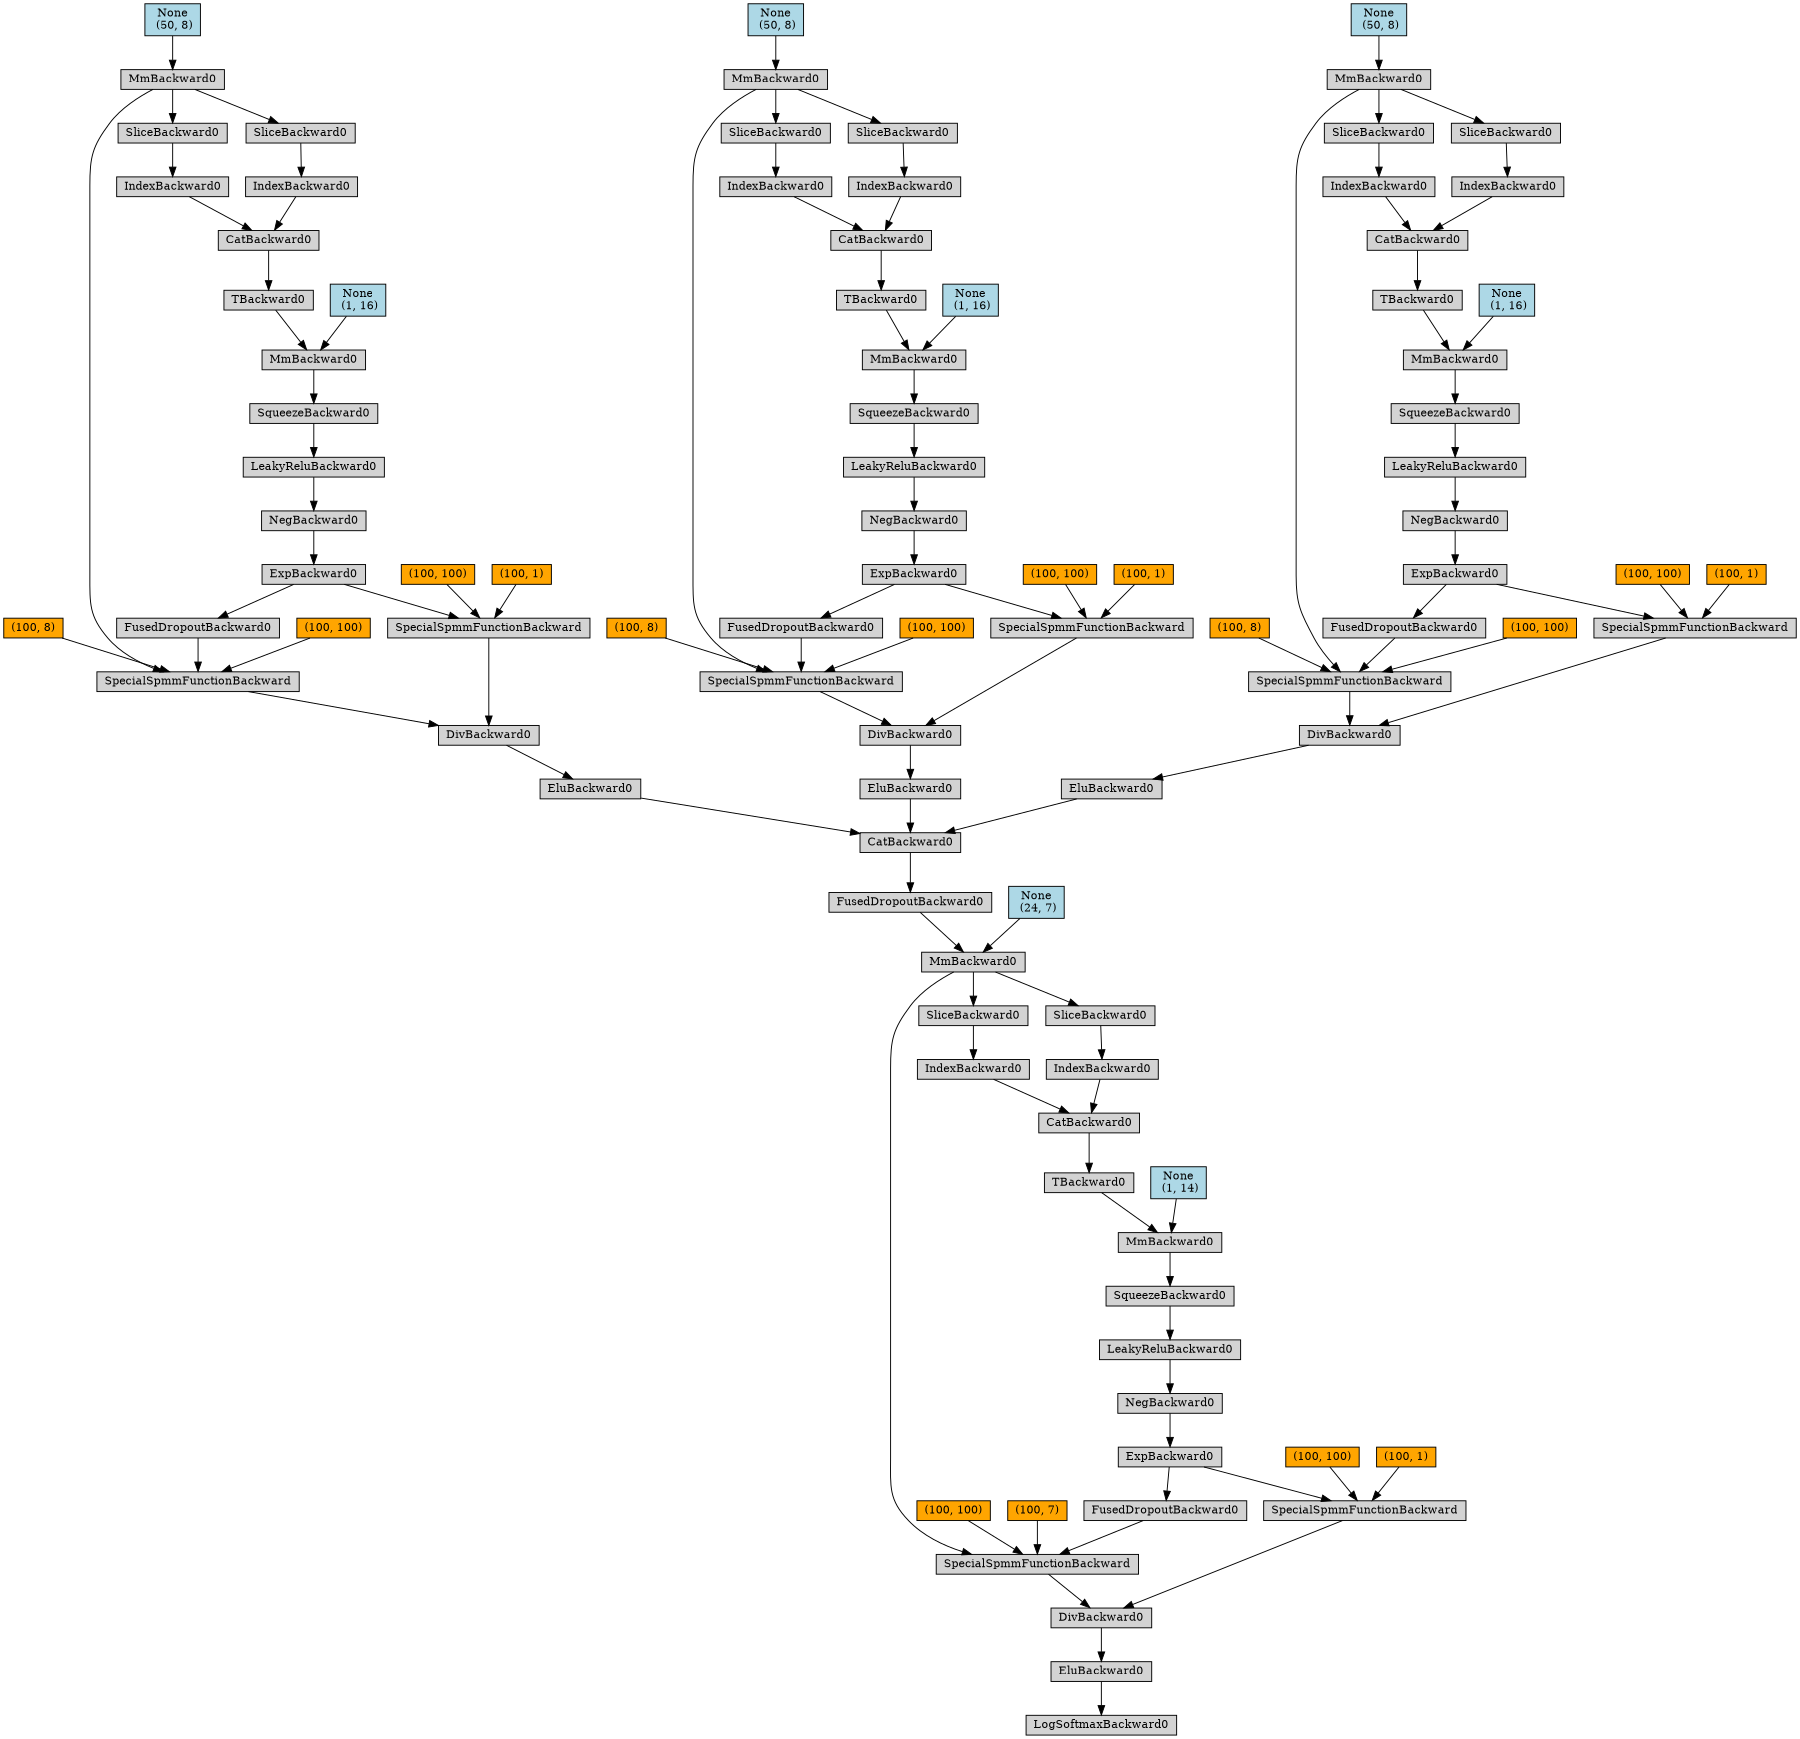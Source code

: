 digraph {
	graph [size="12,12"]
	node [align=left fontsize=12 height=0.2 ranksep=0.1 shape=box style=filled]
	139791397653456 [label=LogSoftmaxBackward0]
	139791394302416 -> 139791397653456
	139791394302416 [label=EluBackward0]
	139791394302544 -> 139791394302416
	139791394302544 [label=DivBackward0]
	139791394330816 -> 139791394302544
	139791394330816 [label=SpecialSpmmFunctionBackward]
	139791394302736 -> 139791394330816
	139791394302736 [label=FusedDropoutBackward0]
	139791394302992 -> 139791394302736
	139791394302992 [label=ExpBackward0]
	139791394303056 -> 139791394302992
	139791394303056 [label=NegBackward0]
	139791394303184 -> 139791394303056
	139791394303184 [label=LeakyReluBackward0]
	139791394303312 -> 139791394303184
	139791394303312 [label=SqueezeBackward0]
	139791394303440 -> 139791394303312
	139791394303440 [label=MmBackward0]
	139791394303568 -> 139791394303440
	139791394303568 [label="None
 (1, 14)" fillcolor=lightblue]
	139791394303632 -> 139791394303440
	139791394303632 [label=TBackward0]
	139791394303760 -> 139791394303632
	139791394303760 [label=CatBackward0]
	139791394303888 -> 139791394303760
	139791394303888 [label=IndexBackward0]
	139791394369680 -> 139791394303888
	139791394369680 [label=SliceBackward0]
	139791394302864 -> 139791394369680
	139791394302864 [label=MmBackward0]
	139791394369872 -> 139791394302864
	139791394369872 [label=FusedDropoutBackward0]
	139791394370064 -> 139791394369872
	139791394370064 [label=CatBackward0]
	139791394370192 -> 139791394370064
	139791394370192 [label=EluBackward0]
	139791394370448 -> 139791394370192
	139791394370448 [label=DivBackward0]
	139791394329376 -> 139791394370448
	139791394329376 [label=SpecialSpmmFunctionBackward]
	139791394370640 -> 139791394329376
	139791394370640 [label=FusedDropoutBackward0]
	139791394370832 -> 139791394370640
	139791394370832 [label=ExpBackward0]
	139791394370960 -> 139791394370832
	139791394370960 [label=NegBackward0]
	139791394371152 -> 139791394370960
	139791394371152 [label=LeakyReluBackward0]
	139791394371344 -> 139791394371152
	139791394371344 [label=SqueezeBackward0]
	139791394371536 -> 139791394371344
	139791394371536 [label=MmBackward0]
	139791394371728 -> 139791394371536
	139791394371728 [label="None
 (1, 16)" fillcolor=lightblue]
	139791394371792 -> 139791394371536
	139791394371792 [label=TBackward0]
	139791394371920 -> 139791394371792
	139791394371920 [label=CatBackward0]
	139791394372112 -> 139791394371920
	139791394372112 [label=IndexBackward0]
	139791394372304 -> 139791394372112
	139791394372304 [label=SliceBackward0]
	139791394370704 -> 139791394372304
	139791394370704 [label=MmBackward0]
	139791394372624 -> 139791394370704
	139791394372624 [label="None
 (50, 8)" fillcolor=lightblue]
	139791394372176 -> 139791394371920
	139791394372176 [label=IndexBackward0]
	139791394372368 -> 139791394372176
	139791394372368 [label=SliceBackward0]
	139791394370704 -> 139791394372368
	139791394370704 -> 139791394329376
	139791394346096 -> 139791394329376
	139791394346096 [label="(100, 100)" fillcolor=orange]
	139791394270672 -> 139791394329376
	139791394270672 [label="(100, 8)" fillcolor=orange]
	139791394329136 -> 139791394370448
	139791394329136 [label=SpecialSpmmFunctionBackward]
	139791394370832 -> 139791394329136
	139791394345808 -> 139791394329136
	139791394345808 [label="(100, 100)" fillcolor=orange]
	139791394345328 -> 139791394329136
	139791394345328 [label="(100, 1)" fillcolor=orange]
	139791394370256 -> 139791394370064
	139791394370256 [label=EluBackward0]
	139791394370512 -> 139791394370256
	139791394370512 [label=DivBackward0]
	139791394329856 -> 139791394370512
	139791394329856 [label=SpecialSpmmFunctionBackward]
	139791394370896 -> 139791394329856
	139791394370896 [label=FusedDropoutBackward0]
	139791394371408 -> 139791394370896
	139791394371408 [label=ExpBackward0]
	139791394371856 -> 139791394371408
	139791394371856 [label=NegBackward0]
	139791394372240 -> 139791394371856
	139791394372240 [label=LeakyReluBackward0]
	139791394372688 -> 139791394372240
	139791394372688 [label=SqueezeBackward0]
	139791394372816 -> 139791394372688
	139791394372816 [label=MmBackward0]
	139791394372944 -> 139791394372816
	139791394372944 [label="None
 (1, 16)" fillcolor=lightblue]
	139791394373008 -> 139791394372816
	139791394373008 [label=TBackward0]
	139791394373136 -> 139791394373008
	139791394373136 [label=CatBackward0]
	139791394373264 -> 139791394373136
	139791394373264 [label=IndexBackward0]
	139791394373456 -> 139791394373264
	139791394373456 [label=SliceBackward0]
	139791394371024 -> 139791394373456
	139791394371024 [label=MmBackward0]
	139791394381904 -> 139791394371024
	139791394381904 [label="None
 (50, 8)" fillcolor=lightblue]
	139791394373328 -> 139791394373136
	139791394373328 [label=IndexBackward0]
	139791394373520 -> 139791394373328
	139791394373520 [label=SliceBackward0]
	139791394371024 -> 139791394373520
	139791394371024 -> 139791394329856
	139791394347728 -> 139791394329856
	139791394347728 [label="(100, 100)" fillcolor=orange]
	139791394345232 -> 139791394329856
	139791394345232 [label="(100, 8)" fillcolor=orange]
	139791394329616 -> 139791394370512
	139791394329616 [label=SpecialSpmmFunctionBackward]
	139791394371408 -> 139791394329616
	139791394347440 -> 139791394329616
	139791394347440 [label="(100, 100)" fillcolor=orange]
	139791394347152 -> 139791394329616
	139791394347152 [label="(100, 1)" fillcolor=orange]
	139791394370320 -> 139791394370064
	139791394370320 [label=EluBackward0]
	139791394370576 -> 139791394370320
	139791394370576 [label=DivBackward0]
	139791394330336 -> 139791394370576
	139791394330336 [label=SpecialSpmmFunctionBackward]
	139791394371600 -> 139791394330336
	139791394371600 [label=FusedDropoutBackward0]
	139791394372752 -> 139791394371600
	139791394372752 [label=ExpBackward0]
	139791394373072 -> 139791394372752
	139791394373072 [label=NegBackward0]
	139791394373392 -> 139791394373072
	139791394373392 [label=LeakyReluBackward0]
	139791394381968 -> 139791394373392
	139791394381968 [label=SqueezeBackward0]
	139791394382096 -> 139791394381968
	139791394382096 [label=MmBackward0]
	139791394382224 -> 139791394382096
	139791394382224 [label="None
 (1, 16)" fillcolor=lightblue]
	139791394382288 -> 139791394382096
	139791394382288 [label=TBackward0]
	139791394382416 -> 139791394382288
	139791394382416 [label=CatBackward0]
	139791394382544 -> 139791394382416
	139791394382544 [label=IndexBackward0]
	139791394382736 -> 139791394382544
	139791394382736 [label=SliceBackward0]
	139791394371984 -> 139791394382736
	139791394371984 [label=MmBackward0]
	139791394382928 -> 139791394371984
	139791394382928 [label="None
 (50, 8)" fillcolor=lightblue]
	139791394382608 -> 139791394382416
	139791394382608 [label=IndexBackward0]
	139791394382800 -> 139791394382608
	139791394382800 [label=SliceBackward0]
	139791394371984 -> 139791394382800
	139791394371984 -> 139791394330336
	139791394349424 -> 139791394330336
	139791394349424 [label="(100, 100)" fillcolor=orange]
	139791394347056 -> 139791394330336
	139791394347056 [label="(100, 8)" fillcolor=orange]
	139791394330096 -> 139791394370576
	139791394330096 [label=SpecialSpmmFunctionBackward]
	139791394372752 -> 139791394330096
	139791394349136 -> 139791394330096
	139791394349136 [label="(100, 100)" fillcolor=orange]
	139791394348784 -> 139791394330096
	139791394348784 [label="(100, 1)" fillcolor=orange]
	139791394369936 -> 139791394302864
	139791394369936 [label="None
 (24, 7)" fillcolor=lightblue]
	139791394303952 -> 139791394303760
	139791394303952 [label=IndexBackward0]
	139791394369744 -> 139791394303952
	139791394369744 [label=SliceBackward0]
	139791394302864 -> 139791394369744
	139791394302864 -> 139791394330816
	139791394350864 -> 139791394330816
	139791394350864 [label="(100, 100)" fillcolor=orange]
	139791394345424 -> 139791394330816
	139791394345424 [label="(100, 7)" fillcolor=orange]
	139791394330576 -> 139791394302544
	139791394330576 [label=SpecialSpmmFunctionBackward]
	139791394302992 -> 139791394330576
	139791394350576 -> 139791394330576
	139791394350576 [label="(100, 100)" fillcolor=orange]
	139791394350288 -> 139791394330576
	139791394350288 [label="(100, 1)" fillcolor=orange]
}
